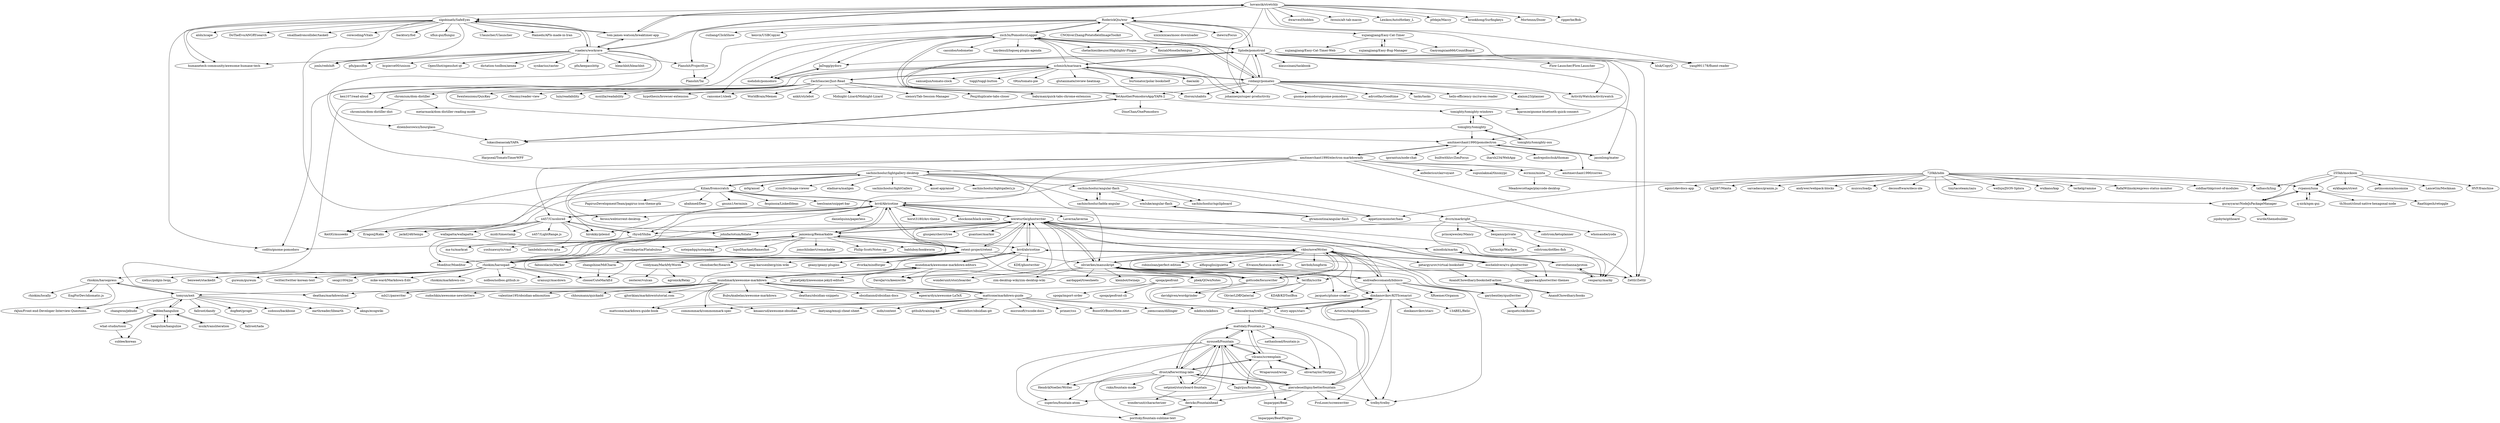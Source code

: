 digraph G {
"RoderickQiu/wnr" -> "zxch3n/PomodoroLogger"
"RoderickQiu/wnr" -> "Splode/pomotroid"
"RoderickQiu/wnr" -> "xixixixixiao/mooc-downloader" ["e"=1]
"RoderickQiu/wnr" -> "Planshit/Tai" ["e"=1]
"RoderickQiu/wnr" -> "ihewro/Focus" ["e"=1]
"RoderickQiu/wnr" -> "cuiliang/ClickShow" ["e"=1]
"RoderickQiu/wnr" -> "Planshit/ProjectEye"
"RoderickQiu/wnr" -> "kenvix/USBCopyer" ["e"=1]
"RoderickQiu/wnr" -> "xujiangjiang/Easy-Cat-Timer"
"RoderickQiu/wnr" -> "CNOliverZhang/PotatofieldImageToolkit" ["e"=1]
"vkbo/novelWriter" -> "olivierkes/manuskript"
"vkbo/novelWriter" -> "andreafeccomandi/bibisco"
"vkbo/novelWriter" -> "dimkanovikov/KITScenarist"
"vkbo/novelWriter" -> "garybentley/quollwriter"
"vkbo/novelWriter" -> "wereturtle/ghostwriter"
"vkbo/novelWriter" -> "gottcode/focuswriter"
"vkbo/novelWriter" -> "davidgiven/wordgrinder" ["e"=1]
"vkbo/novelWriter" -> "jacquetc/skribisto"
"vkbo/novelWriter" -> "DaveJarvis/keenwrite"
"vkbo/novelWriter" -> "kevboh/longform" ["e"=1]
"vkbo/novelWriter" -> "petargyurov/virtual-bookshelf"
"vkbo/novelWriter" -> "teriflix/scrite"
"vkbo/novelWriter" -> "robinsloan/perfect-edition" ["e"=1]
"vkbo/novelWriter" -> "alfiopuglisi/guietta" ["e"=1]
"vkbo/novelWriter" -> "Elvanos/fantasia-archive"
"ZachSaucier/Just-Read" -> "rNeomy/reader-view"
"ZachSaucier/Just-Read" -> "luin/readability" ["e"=1]
"ZachSaucier/Just-Read" -> "mozilla/readability" ["e"=1]
"ZachSaucier/Just-Read" -> "hypothesis/browser-extension" ["e"=1]
"ZachSaucier/Just-Read" -> "WorldBrain/Memex" ["e"=1]
"ZachSaucier/Just-Read" -> "ankit/stylebot" ["e"=1]
"ZachSaucier/Just-Read" -> "Midnight-Lizard/Midnight-Lizard" ["e"=1]
"ZachSaucier/Just-Read" -> "chromium/dom-distiller"
"ZachSaucier/Just-Read" -> "sienori/Tab-Session-Manager" ["e"=1]
"ZachSaucier/Just-Read" -> "schmich/marinara"
"ZachSaucier/Just-Read" -> "ken107/read-aloud" ["e"=1]
"ZachSaucier/Just-Read" -> "Peuj/duplicate-tabs-closer"
"ZachSaucier/Just-Read" -> "babyman/quick-tabs-chrome-extension" ["e"=1]
"ZachSaucier/Just-Read" -> "deathau/markdownload" ["e"=1]
"ZachSaucier/Just-Read" -> "fwextensions/QuicKey" ["e"=1]
"schmich/marinara" -> "Splode/pomotroid"
"schmich/marinara" -> "samueljun/tomato-clock"
"schmich/marinara" -> "mehdidc/pomodoro"
"schmich/marinara" -> "codito/gnome-pomodoro" ["e"=1]
"schmich/marinara" -> "johannesjo/super-productivity" ["e"=1]
"schmich/marinara" -> "ZachSaucier/Just-Read"
"schmich/marinara" -> "iSoron/uhabits" ["e"=1]
"schmich/marinara" -> "toggl/toggl-button" ["e"=1]
"schmich/marinara" -> "roldanjr/pomatez"
"schmich/marinara" -> "t9tio/tomato-pie"
"schmich/marinara" -> "glutanimate/review-heatmap" ["e"=1]
"schmich/marinara" -> "burtonator/polar-bookshelf" ["e"=1]
"schmich/marinara" -> "dae/anki" ["e"=1]
"schmich/marinara" -> "zxch3n/PomodoroLogger"
"schmich/marinara" -> "ken107/read-aloud" ["e"=1]
"brrd/abricotine" -> "mundimark/awesome-markdown-editors"
"brrd/abricotine" -> "michelolvera/vs-ghostwriter"
"brrd/abricotine" -> "wereturtle/ghostwriter"
"brrd/abricotine" -> "DaveJarvis/keenwrite"
"brrd/abricotine" -> "Zettlr/Zettlr" ["e"=1]
"brrd/abricotine" -> "KDE/ghostwriter"
"brrd/abricotine" -> "mb21/panwriter" ["e"=1]
"gnome-pomodoro/gnome-pomodoro" -> "bjarosze/gnome-bluetooth-quick-connect" ["e"=1]
"slgobinath/SafeEyes" -> "hovancik/stretchly"
"slgobinath/SafeEyes" -> "tom-james-watson/breaktimer-app"
"slgobinath/SafeEyes" -> "jonls/redshift" ["e"=1]
"slgobinath/SafeEyes" -> "backtory/fod" ["e"=1]
"slgobinath/SafeEyes" -> "codito/gnome-pomodoro" ["e"=1]
"slgobinath/SafeEyes" -> "xflux-gui/fluxgui" ["e"=1]
"slgobinath/SafeEyes" -> "Ulauncher/Ulauncher" ["e"=1]
"slgobinath/SafeEyes" -> "Hameds/APIs-made-in-Iran" ["e"=1]
"slgobinath/SafeEyes" -> "johnfactotum/foliate" ["e"=1]
"slgobinath/SafeEyes" -> "alols/xcape" ["e"=1]
"slgobinath/SafeEyes" -> "DoTheEvo/ANGRYsearch" ["e"=1]
"slgobinath/SafeEyes" -> "humanetech-community/awesome-humane-tech" ["e"=1]
"slgobinath/SafeEyes" -> "rcaelers/workrave"
"slgobinath/SafeEyes" -> "smallhadroncollider/taskell" ["e"=1]
"slgobinath/SafeEyes" -> "corecoding/Vitals" ["e"=1]
"olivierkes/manuskript" -> "andreafeccomandi/bibisco"
"olivierkes/manuskript" -> "vkbo/novelWriter"
"olivierkes/manuskript" -> "garybentley/quollwriter"
"olivierkes/manuskript" -> "jacquetc/plume-creator"
"olivierkes/manuskript" -> "wereturtle/ghostwriter"
"olivierkes/manuskript" -> "gottcode/focuswriter"
"olivierkes/manuskript" -> "dimkanovikov/KITScenarist"
"olivierkes/manuskript" -> "pbek/QOwnNotes" ["e"=1]
"olivierkes/manuskript" -> "wonderunit/storyboarder" ["e"=1]
"olivierkes/manuskript" -> "zim-desktop-wiki/zim-desktop-wiki" ["e"=1]
"olivierkes/manuskript" -> "aardappel/treesheets" ["e"=1]
"olivierkes/manuskript" -> "oskusalerma/trelby"
"olivierkes/manuskript" -> "Zettlr/Zettlr" ["e"=1]
"olivierkes/manuskript" -> "klembot/twinejs" ["e"=1]
"olivierkes/manuskript" -> "teriflix/scrite"
"mundimark/awesome-markdown" -> "BubuAnabelas/awesome-markdown" ["e"=1]
"mundimark/awesome-markdown" -> "mundimark/awesome-markdown-editors"
"mundimark/awesome-markdown" -> "mattcone/markdown-guide"
"mundimark/awesome-markdown" -> "deathau/obsidian-snippets" ["e"=1]
"mundimark/awesome-markdown" -> "mattcone/markdown-guide-book"
"mundimark/awesome-markdown" -> "commonmark/commonmark-spec" ["e"=1]
"mundimark/awesome-markdown" -> "obsidianmd/obsidian-docs" ["e"=1]
"mundimark/awesome-markdown" -> "egeerardyn/awesome-LaTeX" ["e"=1]
"mundimark/awesome-markdown" -> "mb21/panwriter" ["e"=1]
"mundimark/awesome-markdown" -> "kmaasrud/awesome-obsidian" ["e"=1]
"mundimark/awesome-markdown" -> "deathau/markdownload" ["e"=1]
"mundimark/awesome-markdown" -> "zudochkin/awesome-newsletters" ["e"=1]
"mundimark/awesome-markdown" -> "valentine195/obsidian-admonition" ["e"=1]
"mundimark/awesome-markdown" -> "chhoumann/quickadd" ["e"=1]
"mundimark/awesome-markdown" -> "gjtorikian/markdowntutorial.com"
"Splode/pomotroid" -> "roldanjr/pomatez"
"Splode/pomotroid" -> "zxch3n/PomodoroLogger"
"Splode/pomotroid" -> "johannesjo/super-productivity" ["e"=1]
"Splode/pomotroid" -> "schmich/marinara"
"Splode/pomotroid" -> "YetAnotherPomodoroApp/YAPA-2"
"Splode/pomotroid" -> "Flow-Launcher/Flow.Launcher" ["e"=1]
"Splode/pomotroid" -> "amitmerchant1990/pomolectron"
"Splode/pomotroid" -> "Zettlr/Zettlr" ["e"=1]
"Splode/pomotroid" -> "RoderickQiu/wnr"
"Splode/pomotroid" -> "ActivityWatch/activitywatch" ["e"=1]
"Splode/pomotroid" -> "hluk/CopyQ" ["e"=1]
"Splode/pomotroid" -> "yang991178/fluent-reader" ["e"=1]
"Splode/pomotroid" -> "jasonlong/mater"
"Splode/pomotroid" -> "JaDogg/pydoro"
"Splode/pomotroid" -> "klaussinani/taskbook" ["e"=1]
"n457/Uncolored" -> "brrd/Abricotine"
"n457/Uncolored" -> "n457/LightRange.js"
"n457/Uncolored" -> "hirokiky/pilemd"
"n457/Uncolored" -> "wallapatta/wallapatta"
"n457/Uncolored" -> "jackd248/temps" ["e"=1]
"n457/Uncolored" -> "rhysd/Shiba"
"n457/Uncolored" -> "mzdr/timestamp" ["e"=1]
"n457/Uncolored" -> "KeitIG/museeks" ["e"=1]
"n457/Uncolored" -> "Moeditor/Moeditor" ["e"=1]
"n457/Uncolored" -> "EragonJ/Kaku" ["e"=1]
"amitmerchant1990/electron-markdownify" -> "amitmerchant1990/pomolectron"
"amitmerchant1990/electron-markdownify" -> "amitmerchant1990/correo"
"amitmerchant1990/electron-markdownify" -> "Moeditor/Moeditor" ["e"=1]
"amitmerchant1990/electron-markdownify" -> "anfederico/clairvoyant" ["e"=1]
"amitmerchant1990/electron-markdownify" -> "n457/Uncolored"
"amitmerchant1990/electron-markdownify" -> "brrd/Abricotine"
"amitmerchant1990/electron-markdownify" -> "supunlakmal/thismypc"
"amitmerchant1990/electron-markdownify" -> "hirokiky/pilemd"
"amitmerchant1990/electron-markdownify" -> "vesparny/marky"
"amitmerchant1990/electron-markdownify" -> "ecrmnn/minta"
"amitmerchant1990/electron-markdownify" -> "sachinchoolur/lightgallery-desktop"
"hovancik/stretchly" -> "rcaelers/workrave"
"hovancik/stretchly" -> "tom-james-watson/breaktimer-app"
"hovancik/stretchly" -> "slgobinath/SafeEyes"
"hovancik/stretchly" -> "hluk/CopyQ" ["e"=1]
"hovancik/stretchly" -> "humanetech-community/awesome-humane-tech" ["e"=1]
"hovancik/stretchly" -> "dwarvesf/hidden" ["e"=1]
"hovancik/stretchly" -> "yang991178/fluent-reader" ["e"=1]
"hovancik/stretchly" -> "lwouis/alt-tab-macos" ["e"=1]
"hovancik/stretchly" -> "Lexikos/AutoHotkey_L" ["e"=1]
"hovancik/stretchly" -> "p0deje/Maccy" ["e"=1]
"hovancik/stretchly" -> "brookhong/Surfingkeys" ["e"=1]
"hovancik/stretchly" -> "Mortennn/Dozer" ["e"=1]
"hovancik/stretchly" -> "johannesjo/super-productivity" ["e"=1]
"hovancik/stretchly" -> "ripperhe/Bob" ["e"=1]
"hovancik/stretchly" -> "RoderickQiu/wnr"
"jamiemcg/Remarkable" -> "retext-project/retext"
"jamiemcg/Remarkable" -> "wereturtle/ghostwriter"
"jamiemcg/Remarkable" -> "Moeditor/Moeditor" ["e"=1]
"jamiemcg/Remarkable" -> "brrd/Abricotine"
"jamiemcg/Remarkable" -> "rhiokim/haroopad"
"jamiemcg/Remarkable" -> "fabiocolacio/Marker" ["e"=1]
"jamiemcg/Remarkable" -> "jonschlinkert/remarkable" ["e"=1]
"jamiemcg/Remarkable" -> "brrd/abricotine"
"jamiemcg/Remarkable" -> "cloose/CuteMarkEd" ["e"=1]
"jamiemcg/Remarkable" -> "Philip-Scott/Notes-up" ["e"=1]
"jamiemcg/Remarkable" -> "babluboy/bookworm" ["e"=1]
"jamiemcg/Remarkable" -> "anmoljagetia/Flatabulous" ["e"=1]
"jamiemcg/Remarkable" -> "notepadqq/notepadqq" ["e"=1]
"jamiemcg/Remarkable" -> "lupoDharkael/flameshot" ["e"=1]
"jamiemcg/Remarkable" -> "codito/gnome-pomodoro" ["e"=1]
"roldanjr/pomatez" -> "Splode/pomotroid"
"roldanjr/pomatez" -> "zxch3n/PomodoroLogger"
"roldanjr/pomatez" -> "johannesjo/super-productivity" ["e"=1]
"roldanjr/pomatez" -> "YetAnotherPomodoroApp/YAPA-2"
"roldanjr/pomatez" -> "ransome1/sleek" ["e"=1]
"roldanjr/pomatez" -> "RoderickQiu/wnr"
"roldanjr/pomatez" -> "ActivityWatch/activitywatch" ["e"=1]
"roldanjr/pomatez" -> "gnome-pomodoro/gnome-pomodoro"
"roldanjr/pomatez" -> "alainm23/planner" ["e"=1]
"roldanjr/pomatez" -> "schmich/marinara"
"roldanjr/pomatez" -> "adrcotfas/Goodtime" ["e"=1]
"roldanjr/pomatez" -> "tasks/tasks" ["e"=1]
"roldanjr/pomatez" -> "Zettlr/Zettlr" ["e"=1]
"roldanjr/pomatez" -> "iSoron/uhabits" ["e"=1]
"roldanjr/pomatez" -> "hello-efficiency-inc/raven-reader" ["e"=1]
"720kb/ndm" -> "decosoftware/deco-ide" ["e"=1]
"720kb/ndm" -> "rvpanoz/luna"
"720kb/ndm" -> "tinytacoteam/zazu" ["e"=1]
"720kb/ndm" -> "wellsjo/JSON-Splora" ["e"=1]
"720kb/ndm" -> "gurayyarar/NodeJsPackageManager"
"720kb/ndm" -> "wulkano/kap" ["e"=1]
"720kb/ndm" -> "terkelg/ramme" ["e"=1]
"720kb/ndm" -> "RafalWilinski/express-status-monitor" ["e"=1]
"720kb/ndm" -> "appetizermonster/hain" ["e"=1]
"720kb/ndm" -> "siddharthkp/cost-of-modules" ["e"=1]
"720kb/ndm" -> "egoist/devdocs-app"
"720kb/ndm" -> "hql287/Manta" ["e"=1]
"720kb/ndm" -> "sarcadass/granim.js" ["e"=1]
"720kb/ndm" -> "andywer/webpack-blocks" ["e"=1]
"720kb/ndm" -> "muicss/loadjs" ["e"=1]
"amitmerchant1990/pomolectron" -> "amitmerchant1990/correo"
"amitmerchant1990/pomolectron" -> "iharsh234/WebApp" ["e"=1]
"amitmerchant1990/pomolectron" -> "amitmerchant1990/electron-markdownify"
"amitmerchant1990/pomolectron" -> "andrepolischuk/thomas"
"amitmerchant1990/pomolectron" -> "jasonlong/mater"
"amitmerchant1990/pomolectron" -> "igorantun/node-chat" ["e"=1]
"amitmerchant1990/pomolectron" -> "builtwithluv/ZenFocus"
"mattcone/markdown-guide" -> "mundimark/awesome-markdown"
"mattcone/markdown-guide" -> "mattcone/markdown-guide-book"
"mattcone/markdown-guide" -> "commonmark/commonmark-spec" ["e"=1]
"mattcone/markdown-guide" -> "wereturtle/ghostwriter"
"mattcone/markdown-guide" -> "mdn/content" ["e"=1]
"mattcone/markdown-guide" -> "github/training-kit" ["e"=1]
"mattcone/markdown-guide" -> "denolehov/obsidian-git" ["e"=1]
"mattcone/markdown-guide" -> "microsoft/vscode-docs" ["e"=1]
"mattcone/markdown-guide" -> "kmaasrud/awesome-obsidian" ["e"=1]
"mattcone/markdown-guide" -> "primer/css" ["e"=1]
"mattcone/markdown-guide" -> "mundimark/awesome-markdown-editors"
"mattcone/markdown-guide" -> "BoostIO/BoostNote.next" ["e"=1]
"mattcone/markdown-guide" -> "joemccann/dillinger" ["e"=1]
"mattcone/markdown-guide" -> "mkdocs/mkdocs" ["e"=1]
"mattcone/markdown-guide" -> "ikatyang/emoji-cheat-sheet" ["e"=1]
"teriflix/scrite" -> "OlivierLDff/Qaterial" ["e"=1]
"teriflix/scrite" -> "KDAB/KDToolBox" ["e"=1]
"teriflix/scrite" -> "story-apps/starc"
"rcaelers/workrave" -> "hovancik/stretchly"
"rcaelers/workrave" -> "tom-james-watson/breaktimer-app"
"rcaelers/workrave" -> "jonls/redshift" ["e"=1]
"rcaelers/workrave" -> "OpenShot/openshot-qt" ["e"=1]
"rcaelers/workrave" -> "dictation-toolbox/aenea" ["e"=1]
"rcaelers/workrave" -> "slgobinath/SafeEyes"
"rcaelers/workrave" -> "dziemborowicz/hourglass"
"rcaelers/workrave" -> "synkarius/caster" ["e"=1]
"rcaelers/workrave" -> "pfn/keepasshttp" ["e"=1]
"rcaelers/workrave" -> "bleachbit/bleachbit" ["e"=1]
"rcaelers/workrave" -> "Planshit/ProjectEye"
"rcaelers/workrave" -> "humanetech-community/awesome-humane-tech" ["e"=1]
"rcaelers/workrave" -> "pfn/passifox" ["e"=1]
"rcaelers/workrave" -> "olivierkes/manuskript"
"rcaelers/workrave" -> "bcpierce00/unison" ["e"=1]
"rvpanoz/luna" -> "gurayyarar/NodeJsPackageManager"
"rvpanoz/luna" -> "q-nick/npm-gui"
"rvpanoz/luna" -> "th3hunt/cloud-native-hexagonal-node"
"rvpanoz/luna" -> "Raathigesh/retoggle" ["e"=1]
"wereturtle/ghostwriter" -> "michelolvera/vs-ghostwriter"
"wereturtle/ghostwriter" -> "Zettlr/Zettlr" ["e"=1]
"wereturtle/ghostwriter" -> "retext-project/retext"
"wereturtle/ghostwriter" -> "brrd/abricotine"
"wereturtle/ghostwriter" -> "brrd/Abricotine"
"wereturtle/ghostwriter" -> "olivierkes/manuskript"
"wereturtle/ghostwriter" -> "pbek/QOwnNotes" ["e"=1]
"wereturtle/ghostwriter" -> "jamiemcg/Remarkable"
"wereturtle/ghostwriter" -> "jggouvea/ghostwriter-themes"
"wereturtle/ghostwriter" -> "vkbo/novelWriter"
"wereturtle/ghostwriter" -> "johnfactotum/foliate" ["e"=1]
"wereturtle/ghostwriter" -> "giuspen/cherrytree" ["e"=1]
"wereturtle/ghostwriter" -> "dvorka/mindforger" ["e"=1]
"wereturtle/ghostwriter" -> "gsantner/markor" ["e"=1]
"wereturtle/ghostwriter" -> "fabiocolacio/Marker" ["e"=1]
"Planshit/ProjectEye" -> "Planshit/Tai" ["e"=1]
"xujiangjiang/Easy-Cat-Timer" -> "xujiangjiang/Easy-Cat-Timer-Web"
"xujiangjiang/Easy-Cat-Timer" -> "xujiangjiang/Easy-Bug-Manager"
"xujiangjiang/Easy-Cat-Timer" -> "Gaoyongxian666/CountBoard" ["e"=1]
"brrd/Abricotine" -> "wereturtle/ghostwriter"
"brrd/Abricotine" -> "n457/Uncolored"
"brrd/Abricotine" -> "Moeditor/Moeditor" ["e"=1]
"brrd/Abricotine" -> "Kilian/fromscratch"
"brrd/Abricotine" -> "jamiemcg/Remarkable"
"brrd/Abricotine" -> "vesparny/marky"
"brrd/Abricotine" -> "retext-project/retext"
"brrd/Abricotine" -> "Laverna/laverna" ["e"=1]
"brrd/Abricotine" -> "appetizermonster/hain" ["e"=1]
"brrd/Abricotine" -> "hirokiky/pilemd"
"brrd/Abricotine" -> "danielquinn/paperless" ["e"=1]
"brrd/Abricotine" -> "horst3180/Arc-theme" ["e"=1]
"brrd/Abricotine" -> "shockone/black-screen" ["e"=1]
"brrd/Abricotine" -> "rhysd/Shiba"
"brrd/Abricotine" -> "feross/webtorrent-desktop" ["e"=1]
"dziemborowicz/hourglass" -> "lukaszbanasiak/YAPA"
"nyousefi/Fountain" -> "mattdaly/Fountain.js"
"nyousefi/Fountain" -> "vilcans/screenplain"
"nyousefi/Fountain" -> "piersdeseilligny/betterfountain"
"nyousefi/Fountain" -> "ifrost/afterwriting-labs"
"nyousefi/Fountain" -> "olivertaylor/Textplay"
"nyousefi/Fountain" -> "HendrikNoeller/Writer"
"nyousefi/Fountain" -> "setpixel/storyboard-fountain"
"nyousefi/Fountain" -> "derickc/Fountainhead"
"nyousefi/Fountain" -> "poritsky/fountain-sublime-text"
"nyousefi/Fountain" -> "superlou/fountain-atom"
"nyousefi/Fountain" -> "lmparppei/Beat"
"petargyurov/virtual-bookshelf" -> "AnandChowdhary/bookshelf-action"
"ecrmnn/minta" -> "talhasch/ling"
"ecrmnn/minta" -> "Meadowcottage/playcode-desktop"
"rhysd/Shiba" -> "minodisk/markn"
"rhysd/Shiba" -> "yoshuawuyts/vmd" ["e"=1]
"rhysd/Shiba" -> "n457/Uncolored"
"rhysd/Shiba" -> "lambdalisue/vim-gita" ["e"=1]
"rhysd/Shiba" -> "ma-tu/markcat"
"what-studio/tossi" -> "sublee/korean"
"what-studio/tossi" -> "sublee/hangulize"
"rhiokim/haroopad" -> "rhiokim/haroopress"
"rhiokim/haroopad" -> "cloose/CuteMarkEd" ["e"=1]
"rhiokim/haroopad" -> "retext-project/retext"
"rhiokim/haroopad" -> "jamiemcg/Remarkable"
"rhiokim/haroopad" -> "seogi1004/jui" ["e"=1]
"rhiokim/haroopad" -> "mike-ward/Markdown-Edit" ["e"=1]
"rhiokim/haroopad" -> "rhiokim/markdown-css"
"rhiokim/haroopad" -> "nolboo/nolboo.github.io" ["e"=1]
"rhiokim/haroopad" -> "uranusjr/macdown" ["e"=1]
"rhiokim/haroopad" -> "wereturtle/ghostwriter"
"rhiokim/haroopad" -> "xiehuc/pidgin-lwqq" ["e"=1]
"rhiokim/haroopad" -> "benweet/stackedit" ["e"=1]
"rhiokim/haroopad" -> "gottcode/focuswriter"
"rhiokim/haroopad" -> "gureum/gureum" ["e"=1]
"rhiokim/haroopad" -> "twitter/twitter-korean-text" ["e"=1]
"zxch3n/PomodoroLogger" -> "roldanjr/pomatez"
"zxch3n/PomodoroLogger" -> "Splode/pomotroid"
"zxch3n/PomodoroLogger" -> "YetAnotherPomodoroApp/YAPA-2"
"zxch3n/PomodoroLogger" -> "RoderickQiu/wnr"
"zxch3n/PomodoroLogger" -> "johannesjo/super-productivity" ["e"=1]
"zxch3n/PomodoroLogger" -> "ransome1/sleek" ["e"=1]
"zxch3n/PomodoroLogger" -> "mehdidc/pomodoro"
"zxch3n/PomodoroLogger" -> "JaDogg/pydoro"
"zxch3n/PomodoroLogger" -> "amitmerchant1990/pomolectron"
"zxch3n/PomodoroLogger" -> "cassidoo/todometer" ["e"=1]
"zxch3n/PomodoroLogger" -> "haydenull/logseq-plugin-agenda" ["e"=1]
"zxch3n/PomodoroLogger" -> "chetachiezikeuzor/Highlightr-Plugin" ["e"=1]
"zxch3n/PomodoroLogger" -> "KeziahMoselle/tempus"
"YetAnotherPomodoroApp/YAPA-2" -> "lukaszbanasiak/YAPA"
"YetAnotherPomodoroApp/YAPA-2" -> "zxch3n/PomodoroLogger"
"YetAnotherPomodoroApp/YAPA-2" -> "tomighty/tomighty-windows"
"YetAnotherPomodoroApp/YAPA-2" -> "DinoChan/OnePomodoro"
"YetAnotherPomodoroApp/YAPA-2" -> "Splode/pomotroid"
"xujiangjiang/Easy-Bug-Manager" -> "xujiangjiang/Easy-Cat-Timer"
"oskusalerma/trelby" -> "trelby/trelby"
"oskusalerma/trelby" -> "mattdaly/Fountain.js"
"oskusalerma/trelby" -> "dimkanovikov/KITScenarist"
"piersdeseilligny/betterfountain" -> "nyousefi/Fountain"
"piersdeseilligny/betterfountain" -> "ifrost/afterwriting-labs"
"piersdeseilligny/betterfountain" -> "trelby/trelby"
"piersdeseilligny/betterfountain" -> "superlou/fountain-atom"
"piersdeseilligny/betterfountain" -> "mattdaly/Fountain.js"
"piersdeseilligny/betterfountain" -> "derickc/Fountainhead"
"piersdeseilligny/betterfountain" -> "lmparppei/Beat"
"piersdeseilligny/betterfountain" -> "ProLoser/screenwriter"
"piersdeseilligny/betterfountain" -> "dimkanovikov/KITScenarist"
"michelolvera/vs-ghostwriter" -> "wereturtle/ghostwriter"
"michelolvera/vs-ghostwriter" -> "brrd/abricotine"
"michelolvera/vs-ghostwriter" -> "jggouvea/ghostwriter-themes"
"tomighty/tomighty" -> "tomighty/tomighty-osx"
"tomighty/tomighty" -> "tomighty/tomighty-windows"
"tomighty/tomighty" -> "lukaszbanasiak/YAPA"
"tomighty/tomighty" -> "amitmerchant1990/pomolectron"
"lmparppei/Beat" -> "lmparppei/BeatPlugins"
"tom-james-watson/breaktimer-app" -> "hovancik/stretchly"
"tom-james-watson/breaktimer-app" -> "slgobinath/SafeEyes"
"tom-james-watson/breaktimer-app" -> "rcaelers/workrave"
"rhiokim/haroopress" -> "tomyun/xeit"
"rhiokim/haroopress" -> "rkJun/Front-end-Developer-Interview-Questions."
"rhiokim/haroopress" -> "rhiokim/locally"
"rhiokim/haroopress" -> "EngForDev/idiomatic.js"
"jasonlong/mater" -> "amitmerchant1990/pomolectron"
"spoqa/geofront" -> "spoqa/geofront-cli"
"spoqa/geofront" -> "spoqa/import-order"
"spoqa/geofront" -> "tomyun/xeit"
"retext-project/retext" -> "jamiemcg/Remarkable"
"retext-project/retext" -> "wereturtle/ghostwriter"
"retext-project/retext" -> "rhiokim/haroopad"
"retext-project/retext" -> "brrd/Abricotine"
"retext-project/retext" -> "pbek/QOwnNotes" ["e"=1]
"retext-project/retext" -> "cloose/CuteMarkEd" ["e"=1]
"retext-project/retext" -> "voldyman/MarkMyWords"
"retext-project/retext" -> "dvorka/mindforger" ["e"=1]
"retext-project/retext" -> "olivierkes/manuskript"
"retext-project/retext" -> "fabiocolacio/Marker" ["e"=1]
"retext-project/retext" -> "geany/geany-plugins" ["e"=1]
"retext-project/retext" -> "cboxdoerfer/fsearch" ["e"=1]
"retext-project/retext" -> "zhangshine/MdCharm"
"retext-project/retext" -> "jaap-karssenberg/zim-wiki" ["e"=1]
"retext-project/retext" -> "Moeditor/Moeditor" ["e"=1]
"mehdidc/pomodoro" -> "JaDogg/pydoro"
"Kilian/fromscratch" -> "PapirusDevelopmentTeam/papirus-icon-theme-gtk" ["e"=1]
"Kilian/fromscratch" -> "brrd/Abricotine"
"Kilian/fromscratch" -> "sachinchoolur/lightgallery-desktop"
"Kilian/fromscratch" -> "jackd248/temps" ["e"=1]
"Kilian/fromscratch" -> "KeitIG/museeks" ["e"=1]
"Kilian/fromscratch" -> "abahmed/Deer" ["e"=1]
"Kilian/fromscratch" -> "gnunn1/terminix" ["e"=1]
"Kilian/fromscratch" -> "fespinoza/LinkedIdeas" ["e"=1]
"Kilian/fromscratch" -> "teesloane/snippet-bar"
"gottcode/focuswriter" -> "olivierkes/manuskript"
"gottcode/focuswriter" -> "oskusalerma/trelby"
"gottcode/focuswriter" -> "vkbo/novelWriter"
"gottcode/focuswriter" -> "davidgiven/wordgrinder" ["e"=1]
"sachinchoolur/lightgallery-desktop" -> "sachinchoolur/angular-flash"
"sachinchoolur/lightgallery-desktop" -> "m0g/ansel"
"sachinchoolur/lightgallery-desktop" -> "Kilian/fromscratch"
"sachinchoolur/lightgallery-desktop" -> "appetizermonster/hain" ["e"=1]
"sachinchoolur/lightgallery-desktop" -> "yyosifov/image-viewer"
"sachinchoolur/lightgallery-desktop" -> "sachinchoolur/ladda-angular"
"sachinchoolur/lightgallery-desktop" -> "sachinchoolur/ngclipboard" ["e"=1]
"sachinchoolur/lightgallery-desktop" -> "KeitIG/museeks" ["e"=1]
"sachinchoolur/lightgallery-desktop" -> "eladnava/mailgen" ["e"=1]
"sachinchoolur/lightgallery-desktop" -> "EragonJ/Kaku" ["e"=1]
"sachinchoolur/lightgallery-desktop" -> "sachinchoolur/lightGallery" ["e"=1]
"sachinchoolur/lightgallery-desktop" -> "ansel-app/ansel"
"sachinchoolur/lightgallery-desktop" -> "sachinchoolur/lightgallery.js" ["e"=1]
"sachinchoolur/lightgallery-desktop" -> "feross/webtorrent-desktop" ["e"=1]
"sachinchoolur/lightgallery-desktop" -> "dvcrn/markright"
"andreafeccomandi/bibisco" -> "olivierkes/manuskript"
"andreafeccomandi/bibisco" -> "garybentley/quollwriter"
"andreafeccomandi/bibisco" -> "jacquetc/plume-creator"
"andreafeccomandi/bibisco" -> "vkbo/novelWriter"
"andreafeccomandi/bibisco" -> "dimkanovikov/KITScenarist"
"andreafeccomandi/bibisco" -> "trelby/trelby"
"andreafeccomandi/bibisco" -> "XRoemer/Organon"
"andreafeccomandi/bibisco" -> "wereturtle/ghostwriter"
"gurayyarar/NodeJsPackageManager" -> "jojobyte/githoard"
"gurayyarar/NodeJsPackageManager" -> "wurde/themebuilder"
"gurayyarar/NodeJsPackageManager" -> "rvpanoz/luna"
"255kb/mockoon" -> "gurayyarar/NodeJsPackageManager"
"255kb/mockoon" -> "eykhagen/strest" ["e"=1]
"255kb/mockoon" -> "talhasch/ling"
"255kb/mockoon" -> "getinsomnia/insomnia" ["e"=1]
"255kb/mockoon" -> "LanceGin/Mockman"
"255kb/mockoon" -> "HVF/franchise" ["e"=1]
"255kb/mockoon" -> "rvpanoz/luna"
"zhangshine/MdCharm" -> "cloose/CuteMarkEd" ["e"=1]
"chromium/dom-distiller" -> "chromium/dom-distiller-dist"
"chromium/dom-distiller" -> "metarmask/dom-distiller-reading-mode"
"JaDogg/pydoro" -> "mehdidc/pomodoro"
"dvcrn/markright" -> "vesparny/marky"
"dvcrn/markright" -> "colstrom/ketoplanner"
"dvcrn/markright" -> "benjamn/private"
"dvcrn/markright" -> "rhysd/Shiba"
"dvcrn/markright" -> "whoisandie/yoda" ["e"=1]
"dvcrn/markright" -> "princejwesley/Mancy" ["e"=1]
"dimkanovikov/KITScenarist" -> "story-apps/starc"
"dimkanovikov/KITScenarist" -> "dimkanovikov/starc"
"dimkanovikov/KITScenarist" -> "trelby/trelby"
"dimkanovikov/KITScenarist" -> "ProLoser/screenwriter"
"dimkanovikov/KITScenarist" -> "oskusalerma/trelby"
"dimkanovikov/KITScenarist" -> "13ABEL/Relic"
"dimkanovikov/KITScenarist" -> "piersdeseilligny/betterfountain"
"dimkanovikov/KITScenarist" -> "Aztorius/magicfountain"
"mundimark/awesome-markdown-editors" -> "brrd/abricotine"
"mundimark/awesome-markdown-editors" -> "mundimark/awesome-markdown"
"mundimark/awesome-markdown-editors" -> "planetjekyll/awesome-jekyll-editors" ["e"=1]
"mundimark/awesome-markdown-editors" -> "DaveJarvis/keenwrite"
"olivertaylor/Textplay" -> "vilcans/screenplain"
"sublee/hangulize" -> "hangulize/hangulize"
"sublee/hangulize" -> "sublee/korean"
"sublee/hangulize" -> "what-studio/tossi"
"sublee/hangulize" -> "muik/transliteration"
"sublee/hangulize" -> "tomyun/xeit"
"story-apps/starc" -> "dimkanovikov/KITScenarist"
"derickc/Fountainhead" -> "poritsky/fountain-sublime-text"
"lukaszbanasiak/YAPA" -> "Harpseal/TomatoTimerWPF"
"lukaszbanasiak/YAPA" -> "YetAnotherPomodoroApp/YAPA-2"
"voldyman/MarkMyWords" -> "agronick/Relay"
"voldyman/MarkMyWords" -> "zesterer/vulcan"
"tomighty/tomighty-osx" -> "tomighty/tomighty"
"tomighty/tomighty-osx" -> "tomighty/tomighty-windows"
"sachinchoolur/angular-flash" -> "sachinchoolur/ladda-angular"
"sachinchoolur/angular-flash" -> "wmluke/angular-flash"
"sachinchoolur/angular-flash" -> "sachinchoolur/ngclipboard" ["e"=1]
"ifrost/afterwriting-labs" -> "vilcans/screenplain"
"ifrost/afterwriting-labs" -> "mattdaly/Fountain.js"
"ifrost/afterwriting-labs" -> "derickc/Fountainhead"
"ifrost/afterwriting-labs" -> "HendrikNoeller/Writer"
"ifrost/afterwriting-labs" -> "rnkn/fountain-mode" ["e"=1]
"ifrost/afterwriting-labs" -> "superlou/fountain-atom"
"ifrost/afterwriting-labs" -> "nyousefi/Fountain"
"ifrost/afterwriting-labs" -> "piersdeseilligny/betterfountain"
"ifrost/afterwriting-labs" -> "setpixel/storyboard-fountain"
"ifrost/afterwriting-labs" -> "poritsky/fountain-sublime-text"
"ifrost/afterwriting-labs" -> "Tagirijus/fountain"
"q-nick/npm-gui" -> "rvpanoz/luna"
"tomighty/tomighty-windows" -> "tomighty/tomighty"
"wmluke/angular-flash" -> "gtramontina/angular-flash"
"sachinchoolur/ladda-angular" -> "sachinchoolur/angular-flash"
"setpixel/storyboard-fountain" -> "ifrost/afterwriting-labs"
"setpixel/storyboard-fountain" -> "wonderunit/characterizer" ["e"=1]
"setpixel/storyboard-fountain" -> "nyousefi/Fountain"
"vilcans/screenplain" -> "ifrost/afterwriting-labs"
"vilcans/screenplain" -> "nyousefi/Fountain"
"vilcans/screenplain" -> "olivertaylor/Textplay"
"vilcans/screenplain" -> "Wraparound/wrap"
"vilcans/screenplain" -> "mattdaly/Fountain.js"
"vilcans/screenplain" -> "Tagirijus/fountain"
"mattdaly/Fountain.js" -> "nyousefi/Fountain"
"mattdaly/Fountain.js" -> "ifrost/afterwriting-labs"
"mattdaly/Fountain.js" -> "vilcans/screenplain"
"mattdaly/Fountain.js" -> "olivertaylor/Textplay"
"mattdaly/Fountain.js" -> "nathanhoad/fountain-js"
"gtramontina/angular-flash" -> "wmluke/angular-flash"
"vesparny/marky" -> "steventhanna/proton"
"AnandChowdhary/books" -> "AnandChowdhary/bookshelf-action"
"AnandChowdhary/bookshelf-action" -> "AnandChowdhary/books"
"steventhanna/proton" -> "minodisk/markn"
"steventhanna/proton" -> "vesparny/marky"
"garybentley/quollwriter" -> "jacquetc/skribisto"
"tomyun/xeit" -> "rhiokim/haroopress"
"tomyun/xeit" -> "fallroot/dandy"
"tomyun/xeit" -> "dogfeet/progit" ["e"=1]
"tomyun/xeit" -> "ssdosso/backbone"
"tomyun/xeit" -> "earthreader/libearth"
"tomyun/xeit" -> "akngs/ecogwiki" ["e"=1]
"tomyun/xeit" -> "rkJun/Front-end-Developer-Interview-Questions."
"tomyun/xeit" -> "changwoo/jebudo"
"tomyun/xeit" -> "sublee/hangulize"
"muik/transliteration" -> "sublee/hangulize"
"benjamn/private" -> "colstrom/dotfiles-fish"
"benjamn/private" -> "fabianhjr/Warfare"
"minodisk/markn" -> "steventhanna/proton"
"fallroot/dandy" -> "fallroot/tada"
"hangulize/hangulize" -> "sublee/hangulize"
"poritsky/fountain-sublime-text" -> "derickc/Fountainhead"
"RoderickQiu/wnr" ["l"="-30.521,-19.546"]
"zxch3n/PomodoroLogger" ["l"="-30.541,-19.513"]
"Splode/pomotroid" ["l"="-30.525,-19.49"]
"xixixixixiao/mooc-downloader" ["l"="-27.394,-17.991"]
"Planshit/Tai" ["l"="-27.487,-17.846"]
"ihewro/Focus" ["l"="-29.407,-20.582"]
"cuiliang/ClickShow" ["l"="-27.666,-17.824"]
"Planshit/ProjectEye" ["l"="-30.478,-19.61"]
"kenvix/USBCopyer" ["l"="-27.477,-17.714"]
"xujiangjiang/Easy-Cat-Timer" ["l"="-30.503,-19.446"]
"CNOliverZhang/PotatofieldImageToolkit" ["l"="-27.574,-17.78"]
"vkbo/novelWriter" ["l"="-30.125,-19.784"]
"olivierkes/manuskript" ["l"="-30.18,-19.764"]
"andreafeccomandi/bibisco" ["l"="-30.163,-19.797"]
"dimkanovikov/KITScenarist" ["l"="-30.184,-19.847"]
"garybentley/quollwriter" ["l"="-30.143,-19.806"]
"wereturtle/ghostwriter" ["l"="-30.115,-19.718"]
"gottcode/focuswriter" ["l"="-30.141,-19.757"]
"davidgiven/wordgrinder" ["l"="-41.951,15.071"]
"jacquetc/skribisto" ["l"="-30.116,-19.814"]
"DaveJarvis/keenwrite" ["l"="-30.061,-19.785"]
"kevboh/longform" ["l"="-32.219,-16.337"]
"petargyurov/virtual-bookshelf" ["l"="-30.037,-19.767"]
"teriflix/scrite" ["l"="-30.189,-19.804"]
"robinsloan/perfect-edition" ["l"="20.88,-34.195"]
"alfiopuglisi/guietta" ["l"="20.044,2.302"]
"Elvanos/fantasia-archive" ["l"="-30.092,-19.833"]
"ZachSaucier/Just-Read" ["l"="-30.686,-19.43"]
"rNeomy/reader-view" ["l"="-30.735,-19.44"]
"luin/readability" ["l"="20.267,2.6"]
"mozilla/readability" ["l"="20.297,2.54"]
"hypothesis/browser-extension" ["l"="10.81,-34.961"]
"WorldBrain/Memex" ["l"="-32.924,-23.02"]
"ankit/stylebot" ["l"="-27.721,-15.528"]
"Midnight-Lizard/Midnight-Lizard" ["l"="-28.006,-19.091"]
"chromium/dom-distiller" ["l"="-30.742,-19.387"]
"sienori/Tab-Session-Manager" ["l"="-27.896,-19.159"]
"schmich/marinara" ["l"="-30.612,-19.469"]
"ken107/read-aloud" ["l"="-28.779,-15.542"]
"Peuj/duplicate-tabs-closer" ["l"="-30.695,-19.393"]
"babyman/quick-tabs-chrome-extension" ["l"="-27.712,-19.121"]
"deathau/markdownload" ["l"="-32.267,-16.464"]
"fwextensions/QuicKey" ["l"="-27.673,-19.057"]
"samueljun/tomato-clock" ["l"="-30.63,-19.418"]
"mehdidc/pomodoro" ["l"="-30.576,-19.447"]
"codito/gnome-pomodoro" ["l"="-36.2,2.916"]
"johannesjo/super-productivity" ["l"="-26.665,-17.673"]
"iSoron/uhabits" ["l"="-28.156,-21.947"]
"toggl/toggl-button" ["l"="29.848,-21.924"]
"roldanjr/pomatez" ["l"="-30.579,-19.512"]
"t9tio/tomato-pie" ["l"="-30.662,-19.481"]
"glutanimate/review-heatmap" ["l"="-30.11,-16.193"]
"burtonator/polar-bookshelf" ["l"="-26.703,-17.828"]
"dae/anki" ["l"="-30.052,-16.162"]
"brrd/abricotine" ["l"="-30.056,-19.742"]
"mundimark/awesome-markdown-editors" ["l"="-29.998,-19.767"]
"michelolvera/vs-ghostwriter" ["l"="-30.068,-19.719"]
"Zettlr/Zettlr" ["l"="-26.784,-17.726"]
"KDE/ghostwriter" ["l"="-30.032,-19.809"]
"mb21/panwriter" ["l"="7.364,7.953"]
"gnome-pomodoro/gnome-pomodoro" ["l"="-30.631,-19.541"]
"bjarosze/gnome-bluetooth-quick-connect" ["l"="-36.304,3.083"]
"slgobinath/SafeEyes" ["l"="-30.457,-19.707"]
"hovancik/stretchly" ["l"="-30.478,-19.663"]
"tom-james-watson/breaktimer-app" ["l"="-30.445,-19.682"]
"jonls/redshift" ["l"="-8.917,-20.109"]
"backtory/fod" ["l"="25.401,13.956"]
"xflux-gui/fluxgui" ["l"="-8.76,-20.108"]
"Ulauncher/Ulauncher" ["l"="-35.014,3.38"]
"Hameds/APIs-made-in-Iran" ["l"="25.421,14.025"]
"johnfactotum/foliate" ["l"="-34.933,2.399"]
"alols/xcape" ["l"="-10.607,-22.113"]
"DoTheEvo/ANGRYsearch" ["l"="-35.086,3.46"]
"humanetech-community/awesome-humane-tech" ["l"="-27.964,-21.649"]
"rcaelers/workrave" ["l"="-30.41,-19.677"]
"smallhadroncollider/taskell" ["l"="-8.206,12.02"]
"corecoding/Vitals" ["l"="-36.263,3.104"]
"jacquetc/plume-creator" ["l"="-30.206,-19.785"]
"pbek/QOwnNotes" ["l"="-26.993,-17.761"]
"wonderunit/storyboarder" ["l"="-13.328,27.361"]
"zim-desktop-wiki/zim-desktop-wiki" ["l"="-30.878,-21.492"]
"aardappel/treesheets" ["l"="-30.85,-21.48"]
"oskusalerma/trelby" ["l"="-30.163,-19.837"]
"klembot/twinejs" ["l"="-14.288,40.194"]
"mundimark/awesome-markdown" ["l"="-29.939,-19.79"]
"BubuAnabelas/awesome-markdown" ["l"="27.397,-19.399"]
"mattcone/markdown-guide" ["l"="-29.979,-19.796"]
"deathau/obsidian-snippets" ["l"="-32.272,-16.403"]
"mattcone/markdown-guide-book" ["l"="-29.942,-19.821"]
"commonmark/commonmark-spec" ["l"="-47.096,1.077"]
"obsidianmd/obsidian-docs" ["l"="-32.304,-16.437"]
"egeerardyn/awesome-LaTeX" ["l"="27.336,-19.44"]
"kmaasrud/awesome-obsidian" ["l"="-32.379,-16.468"]
"zudochkin/awesome-newsletters" ["l"="27.474,-19.501"]
"valentine195/obsidian-admonition" ["l"="-32.274,-16.387"]
"chhoumann/quickadd" ["l"="-32.27,-16.374"]
"gjtorikian/markdowntutorial.com" ["l"="-29.879,-19.806"]
"YetAnotherPomodoroApp/YAPA-2" ["l"="-30.5,-19.514"]
"Flow-Launcher/Flow.Launcher" ["l"="-27.833,-17.566"]
"amitmerchant1990/pomolectron" ["l"="-30.405,-19.519"]
"ActivityWatch/activitywatch" ["l"="-26.712,-17.629"]
"hluk/CopyQ" ["l"="-27.594,-17.572"]
"yang991178/fluent-reader" ["l"="-29.515,-20.646"]
"jasonlong/mater" ["l"="-30.446,-19.508"]
"JaDogg/pydoro" ["l"="-30.548,-19.455"]
"klaussinani/taskbook" ["l"="25.734,-25.764"]
"n457/Uncolored" ["l"="-30.193,-19.576"]
"brrd/Abricotine" ["l"="-30.173,-19.615"]
"n457/LightRange.js" ["l"="-30.16,-19.577"]
"hirokiky/pilemd" ["l"="-30.232,-19.59"]
"wallapatta/wallapatta" ["l"="-30.177,-19.556"]
"jackd248/temps" ["l"="-36.114,2.733"]
"rhysd/Shiba" ["l"="-30.147,-19.547"]
"mzdr/timestamp" ["l"="-36.149,2.638"]
"KeitIG/museeks" ["l"="-36.117,2.706"]
"Moeditor/Moeditor" ["l"="28.08,-19.002"]
"EragonJ/Kaku" ["l"="-36.098,2.684"]
"amitmerchant1990/electron-markdownify" ["l"="-30.287,-19.563"]
"amitmerchant1990/correo" ["l"="-30.347,-19.542"]
"anfederico/clairvoyant" ["l"="22.136,32.762"]
"supunlakmal/thismypc" ["l"="-30.305,-19.534"]
"vesparny/marky" ["l"="-30.189,-19.529"]
"ecrmnn/minta" ["l"="-30.362,-19.706"]
"sachinchoolur/lightgallery-desktop" ["l"="-30.23,-19.479"]
"dwarvesf/hidden" ["l"="-47.324,-1.247"]
"lwouis/alt-tab-macos" ["l"="-47.276,-1.245"]
"Lexikos/AutoHotkey_L" ["l"="-25.638,-14.817"]
"p0deje/Maccy" ["l"="-47.303,-1.233"]
"brookhong/Surfingkeys" ["l"="-10.763,-22.456"]
"Mortennn/Dozer" ["l"="-47.321,-1.208"]
"ripperhe/Bob" ["l"="-47.288,-1.419"]
"jamiemcg/Remarkable" ["l"="-30.113,-19.661"]
"retext-project/retext" ["l"="-30.151,-19.677"]
"rhiokim/haroopad" ["l"="-30.07,-19.667"]
"fabiocolacio/Marker" ["l"="-36.24,3.108"]
"jonschlinkert/remarkable" ["l"="21.149,-33.635"]
"cloose/CuteMarkEd" ["l"="-10.287,22.222"]
"Philip-Scott/Notes-up" ["l"="-35.078,2.451"]
"babluboy/bookworm" ["l"="-35.013,2.391"]
"anmoljagetia/Flatabulous" ["l"="-36.037,2.913"]
"notepadqq/notepadqq" ["l"="-35.007,3.504"]
"lupoDharkael/flameshot" ["l"="-34.994,3.425"]
"ransome1/sleek" ["l"="-27.051,-16.288"]
"alainm23/planner" ["l"="-34.999,2.425"]
"adrcotfas/Goodtime" ["l"="-28.311,-21.857"]
"tasks/tasks" ["l"="-28.182,-21.91"]
"hello-efficiency-inc/raven-reader" ["l"="-29.451,-20.734"]
"720kb/ndm" ["l"="-30.611,-20.023"]
"decosoftware/deco-ide" ["l"="25.149,-29.843"]
"rvpanoz/luna" ["l"="-30.597,-19.964"]
"tinytacoteam/zazu" ["l"="-35.3,3.208"]
"wellsjo/JSON-Splora" ["l"="28.292,-18.838"]
"gurayyarar/NodeJsPackageManager" ["l"="-30.567,-19.977"]
"wulkano/kap" ["l"="26.107,-26.639"]
"terkelg/ramme" ["l"="28.789,-24.357"]
"RafalWilinski/express-status-monitor" ["l"="25.746,-26.868"]
"appetizermonster/hain" ["l"="-35.308,3.153"]
"siddharthkp/cost-of-modules" ["l"="25.513,-26.598"]
"egoist/devdocs-app" ["l"="-30.64,-20.065"]
"hql287/Manta" ["l"="26.05,-26.421"]
"sarcadass/granim.js" ["l"="13.554,-34.222"]
"andywer/webpack-blocks" ["l"="25.484,-26.644"]
"muicss/loadjs" ["l"="13.497,-34.218"]
"iharsh234/WebApp" ["l"="25.226,-33.703"]
"andrepolischuk/thomas" ["l"="-30.37,-19.506"]
"igorantun/node-chat" ["l"="25.261,-33.898"]
"builtwithluv/ZenFocus" ["l"="-30.386,-19.485"]
"mdn/content" ["l"="29.423,-33.975"]
"github/training-kit" ["l"="-5.883,-2.81"]
"denolehov/obsidian-git" ["l"="-32.353,-16.455"]
"microsoft/vscode-docs" ["l"="21.593,-31.659"]
"primer/css" ["l"="26.275,-25.67"]
"BoostIO/BoostNote.next" ["l"="-26.762,-17.627"]
"joemccann/dillinger" ["l"="21.342,-33.598"]
"mkdocs/mkdocs" ["l"="23.186,4.082"]
"ikatyang/emoji-cheat-sheet" ["l"="24.396,-21.831"]
"OlivierLDff/Qaterial" ["l"="-10.331,22.195"]
"KDAB/KDToolBox" ["l"="-10.266,22.226"]
"story-apps/starc" ["l"="-30.207,-19.833"]
"OpenShot/openshot-qt" ["l"="-13.562,27.386"]
"dictation-toolbox/aenea" ["l"="-25.54,-15.388"]
"dziemborowicz/hourglass" ["l"="-30.425,-19.605"]
"synkarius/caster" ["l"="-25.516,-15.38"]
"pfn/keepasshttp" ["l"="-27.636,-21.913"]
"bleachbit/bleachbit" ["l"="-27.927,-17.464"]
"pfn/passifox" ["l"="-27.614,-21.896"]
"bcpierce00/unison" ["l"="-9.369,12.644"]
"q-nick/npm-gui" ["l"="-30.639,-19.96"]
"th3hunt/cloud-native-hexagonal-node" ["l"="-30.608,-19.938"]
"Raathigesh/retoggle" ["l"="25.56,-26.056"]
"jggouvea/ghostwriter-themes" ["l"="-30.081,-19.702"]
"giuspen/cherrytree" ["l"="-30.867,-21.539"]
"dvorka/mindforger" ["l"="-26.733,-17.802"]
"gsantner/markor" ["l"="-28.152,-21.974"]
"xujiangjiang/Easy-Cat-Timer-Web" ["l"="-30.484,-19.418"]
"xujiangjiang/Easy-Bug-Manager" ["l"="-30.507,-19.414"]
"Gaoyongxian666/CountBoard" ["l"="-27.722,-17.925"]
"Kilian/fromscratch" ["l"="-30.219,-19.539"]
"Laverna/laverna" ["l"="-12.511,-20.697"]
"danielquinn/paperless" ["l"="28.296,-18.998"]
"horst3180/Arc-theme" ["l"="-35.988,2.838"]
"shockone/black-screen" ["l"="28.249,-19.064"]
"feross/webtorrent-desktop" ["l"="9.167,-32.542"]
"lukaszbanasiak/YAPA" ["l"="-30.457,-19.535"]
"nyousefi/Fountain" ["l"="-30.175,-19.948"]
"mattdaly/Fountain.js" ["l"="-30.161,-19.932"]
"vilcans/screenplain" ["l"="-30.16,-19.966"]
"piersdeseilligny/betterfountain" ["l"="-30.181,-19.909"]
"ifrost/afterwriting-labs" ["l"="-30.189,-19.955"]
"olivertaylor/Textplay" ["l"="-30.14,-19.962"]
"HendrikNoeller/Writer" ["l"="-30.212,-19.976"]
"setpixel/storyboard-fountain" ["l"="-30.188,-19.98"]
"derickc/Fountainhead" ["l"="-30.207,-19.938"]
"poritsky/fountain-sublime-text" ["l"="-30.211,-19.955"]
"superlou/fountain-atom" ["l"="-30.193,-19.931"]
"lmparppei/Beat" ["l"="-30.144,-19.922"]
"AnandChowdhary/bookshelf-action" ["l"="-29.994,-19.737"]
"talhasch/ling" ["l"="-30.452,-19.813"]
"Meadowcottage/playcode-desktop" ["l"="-30.365,-19.742"]
"minodisk/markn" ["l"="-30.128,-19.513"]
"yoshuawuyts/vmd" ["l"="-32.805,-16.786"]
"lambdalisue/vim-gita" ["l"="-10.471,-21.857"]
"ma-tu/markcat" ["l"="-30.112,-19.541"]
"what-studio/tossi" ["l"="-29.779,-19.547"]
"sublee/korean" ["l"="-29.788,-19.529"]
"sublee/hangulize" ["l"="-29.803,-19.564"]
"rhiokim/haroopress" ["l"="-29.926,-19.607"]
"seogi1004/jui" ["l"="43.817,-16.282"]
"mike-ward/Markdown-Edit" ["l"="25.717,18.17"]
"rhiokim/markdown-css" ["l"="-30.034,-19.643"]
"nolboo/nolboo.github.io" ["l"="45.003,-16.633"]
"uranusjr/macdown" ["l"="-51.287,-0.711"]
"xiehuc/pidgin-lwqq" ["l"="-34.608,-19.009"]
"benweet/stackedit" ["l"="21.315,-33.499"]
"gureum/gureum" ["l"="45.078,-16.773"]
"twitter/twitter-korean-text" ["l"="44.538,-14.921"]
"cassidoo/todometer" ["l"="30.953,-21.429"]
"haydenull/logseq-plugin-agenda" ["l"="-31.038,-20.119"]
"chetachiezikeuzor/Highlightr-Plugin" ["l"="-32.264,-16.252"]
"KeziahMoselle/tempus" ["l"="-30.569,-19.554"]
"tomighty/tomighty-windows" ["l"="-30.458,-19.469"]
"DinoChan/OnePomodoro" ["l"="-30.486,-19.547"]
"trelby/trelby" ["l"="-30.167,-19.862"]
"ProLoser/screenwriter" ["l"="-30.191,-19.883"]
"tomighty/tomighty" ["l"="-30.429,-19.475"]
"tomighty/tomighty-osx" ["l"="-30.432,-19.443"]
"lmparppei/BeatPlugins" ["l"="-30.121,-19.926"]
"tomyun/xeit" ["l"="-29.859,-19.581"]
"rkJun/Front-end-Developer-Interview-Questions." ["l"="-29.892,-19.591"]
"rhiokim/locally" ["l"="-29.915,-19.63"]
"EngForDev/idiomatic.js" ["l"="-29.903,-19.611"]
"spoqa/geofront" ["l"="-29.85,-19.527"]
"spoqa/geofront-cli" ["l"="-29.831,-19.506"]
"spoqa/import-order" ["l"="-29.854,-19.496"]
"voldyman/MarkMyWords" ["l"="-30.219,-19.696"]
"geany/geany-plugins" ["l"="-35.2,3.095"]
"cboxdoerfer/fsearch" ["l"="-35.046,3.444"]
"zhangshine/MdCharm" ["l"="-30.199,-19.664"]
"jaap-karssenberg/zim-wiki" ["l"="-30.903,-21.519"]
"PapirusDevelopmentTeam/papirus-icon-theme-gtk" ["l"="-36.039,2.787"]
"abahmed/Deer" ["l"="33.025,-26.883"]
"gnunn1/terminix" ["l"="-36.074,2.893"]
"fespinoza/LinkedIdeas" ["l"="-47.636,-1.214"]
"teesloane/snippet-bar" ["l"="-30.25,-19.52"]
"sachinchoolur/angular-flash" ["l"="-30.218,-19.407"]
"m0g/ansel" ["l"="-30.264,-19.453"]
"yyosifov/image-viewer" ["l"="-30.212,-19.452"]
"sachinchoolur/ladda-angular" ["l"="-30.226,-19.428"]
"sachinchoolur/ngclipboard" ["l"="30.837,-31.755"]
"eladnava/mailgen" ["l"="13.823,-34.226"]
"sachinchoolur/lightGallery" ["l"="10.872,-33.356"]
"ansel-app/ansel" ["l"="-30.242,-19.45"]
"sachinchoolur/lightgallery.js" ["l"="13.529,-34.199"]
"dvcrn/markright" ["l"="-30.164,-19.477"]
"XRoemer/Organon" ["l"="-30.137,-19.833"]
"jojobyte/githoard" ["l"="-30.555,-20.008"]
"wurde/themebuilder" ["l"="-30.533,-19.986"]
"255kb/mockoon" ["l"="-30.537,-19.912"]
"eykhagen/strest" ["l"="25.61,-26.06"]
"getinsomnia/insomnia" ["l"="26.149,-26.634"]
"LanceGin/Mockman" ["l"="-30.567,-19.887"]
"HVF/franchise" ["l"="28.511,-19.308"]
"chromium/dom-distiller-dist" ["l"="-30.77,-19.383"]
"metarmask/dom-distiller-reading-mode" ["l"="-30.759,-19.36"]
"colstrom/ketoplanner" ["l"="-30.156,-19.452"]
"benjamn/private" ["l"="-30.132,-19.446"]
"whoisandie/yoda" ["l"="9.419,-32.618"]
"princejwesley/Mancy" ["l"="9.312,-32.549"]
"dimkanovikov/starc" ["l"="-30.216,-19.853"]
"13ABEL/Relic" ["l"="-30.193,-19.864"]
"Aztorius/magicfountain" ["l"="-30.207,-19.864"]
"planetjekyll/awesome-jekyll-editors" ["l"="13.89,-36.109"]
"hangulize/hangulize" ["l"="-29.768,-19.568"]
"muik/transliteration" ["l"="-29.787,-19.585"]
"Harpseal/TomatoTimerWPF" ["l"="-30.444,-19.557"]
"agronick/Relay" ["l"="-30.254,-19.69"]
"zesterer/vulcan" ["l"="-30.243,-19.714"]
"wmluke/angular-flash" ["l"="-30.208,-19.359"]
"rnkn/fountain-mode" ["l"="-8.338,-22.073"]
"Tagirijus/fountain" ["l"="-30.171,-19.982"]
"gtramontina/angular-flash" ["l"="-30.203,-19.335"]
"wonderunit/characterizer" ["l"="-13.363,27.277"]
"Wraparound/wrap" ["l"="-30.144,-19.999"]
"nathanhoad/fountain-js" ["l"="-30.133,-19.942"]
"steventhanna/proton" ["l"="-30.156,-19.513"]
"AnandChowdhary/books" ["l"="-29.973,-19.726"]
"fallroot/dandy" ["l"="-29.824,-19.611"]
"dogfeet/progit" ["l"="43.817,-16.31"]
"ssdosso/backbone" ["l"="-29.872,-19.559"]
"earthreader/libearth" ["l"="-29.84,-19.568"]
"akngs/ecogwiki" ["l"="43.841,-16.133"]
"changwoo/jebudo" ["l"="-29.854,-19.602"]
"colstrom/dotfiles-fish" ["l"="-30.113,-19.436"]
"fabianhjr/Warfare" ["l"="-30.124,-19.427"]
"fallroot/tada" ["l"="-29.797,-19.633"]
}